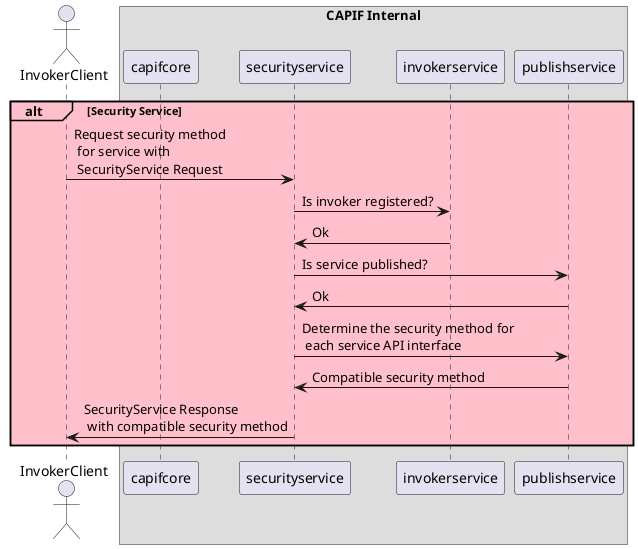 @startuml Obtain Security Method
actor InvokerClient

box "CAPIF Internal"
participant capifcore
participant securityservice
participant invokerservice
participant publishservice

end box

alt#Pink #Pink Security Service
    InvokerClient->securityservice: Request security method\n for service with\n SecurityService Request
    securityservice->invokerservice: Is invoker registered?
    invokerservice->securityservice: Ok
    securityservice->publishservice: Is service published?
    publishservice->securityservice: Ok
    securityservice->publishservice: Determine the security method for\n each service API interface
    publishservice->securityservice: Compatible security method
    securityservice->InvokerClient: SecurityService Response\n with compatible security method
end

@enduml
